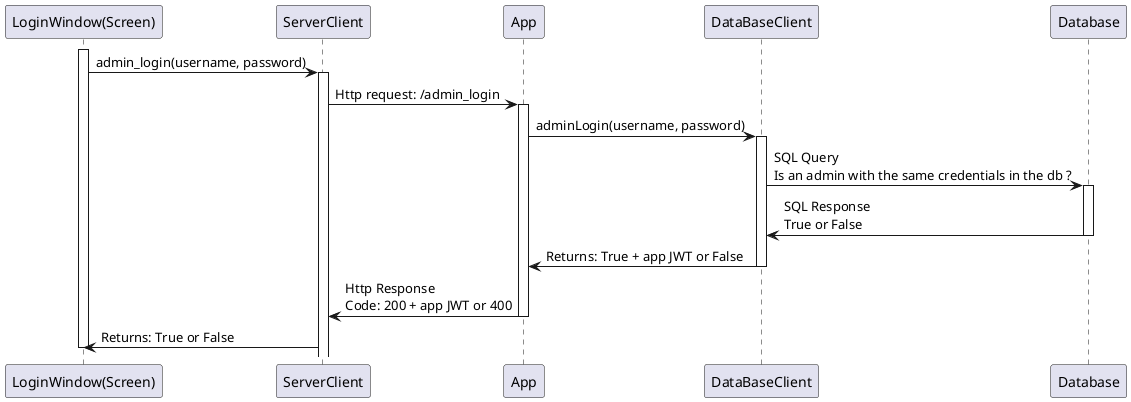 @startuml
participant "LoginWindow(Screen)" as LW
participant "ServerClient" as SC
participant "App"
participant "DataBaseClient" as DBC
participant "Database" as DB

activate LW

LW -> SC : admin_login(username, password)
activate SC

SC -> App : Http request: /admin_login
activate App

App -> DBC : adminLogin(username, password)
activate DBC

DBC -> DB : SQL Query\nIs an admin with the same credentials in the db ?
activate DB

DB -> DBC : SQL Response\nTrue or False
deactivate DB

DBC -> App : Returns: True + app JWT or False
deactivate DBC

App -> SC : Http Response\nCode: 200 + app JWT or 400 
deactivate App

SC -> LW : Returns: True or False
deactivate LW
@enduml